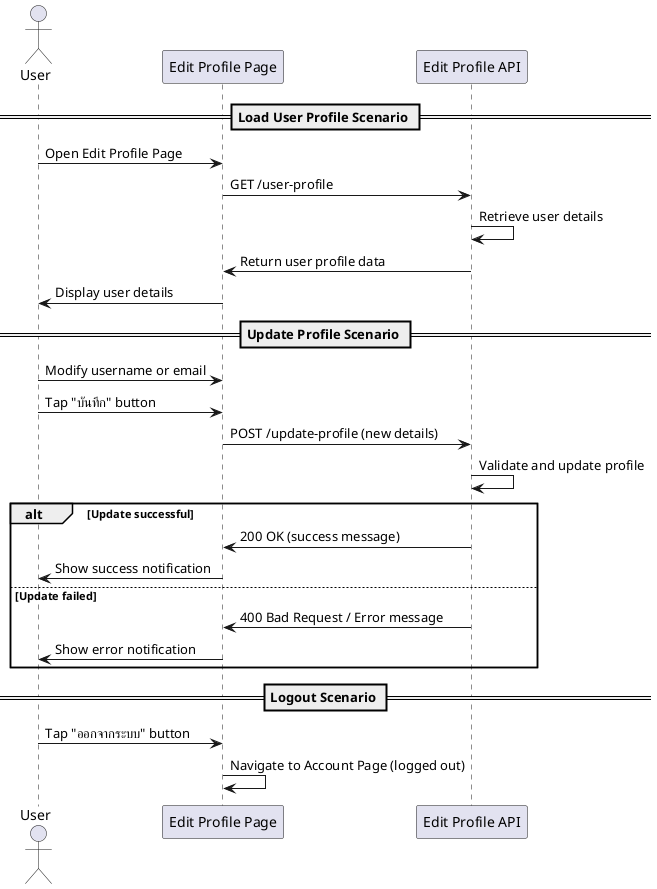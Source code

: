 @startuml

actor User
participant "Edit Profile Page" as UI
participant "Edit Profile API" as API

== Load User Profile Scenario ==
User -> UI: Open Edit Profile Page
UI -> API: GET /user-profile
API -> API: Retrieve user details
API -> UI: Return user profile data
UI -> User: Display user details

== Update Profile Scenario ==
User -> UI: Modify username or email
User -> UI: Tap "บันทึก" button
UI -> API: POST /update-profile (new details)
API -> API: Validate and update profile
    alt Update successful
        API -> UI: 200 OK (success message)
        UI -> User: Show success notification
    else Update failed
        API -> UI: 400 Bad Request / Error message
        UI -> User: Show error notification
    end

== Logout Scenario ==
User -> UI: Tap "ออกจากระบบ" button
UI -> UI: Navigate to Account Page (logged out)

@enduml
